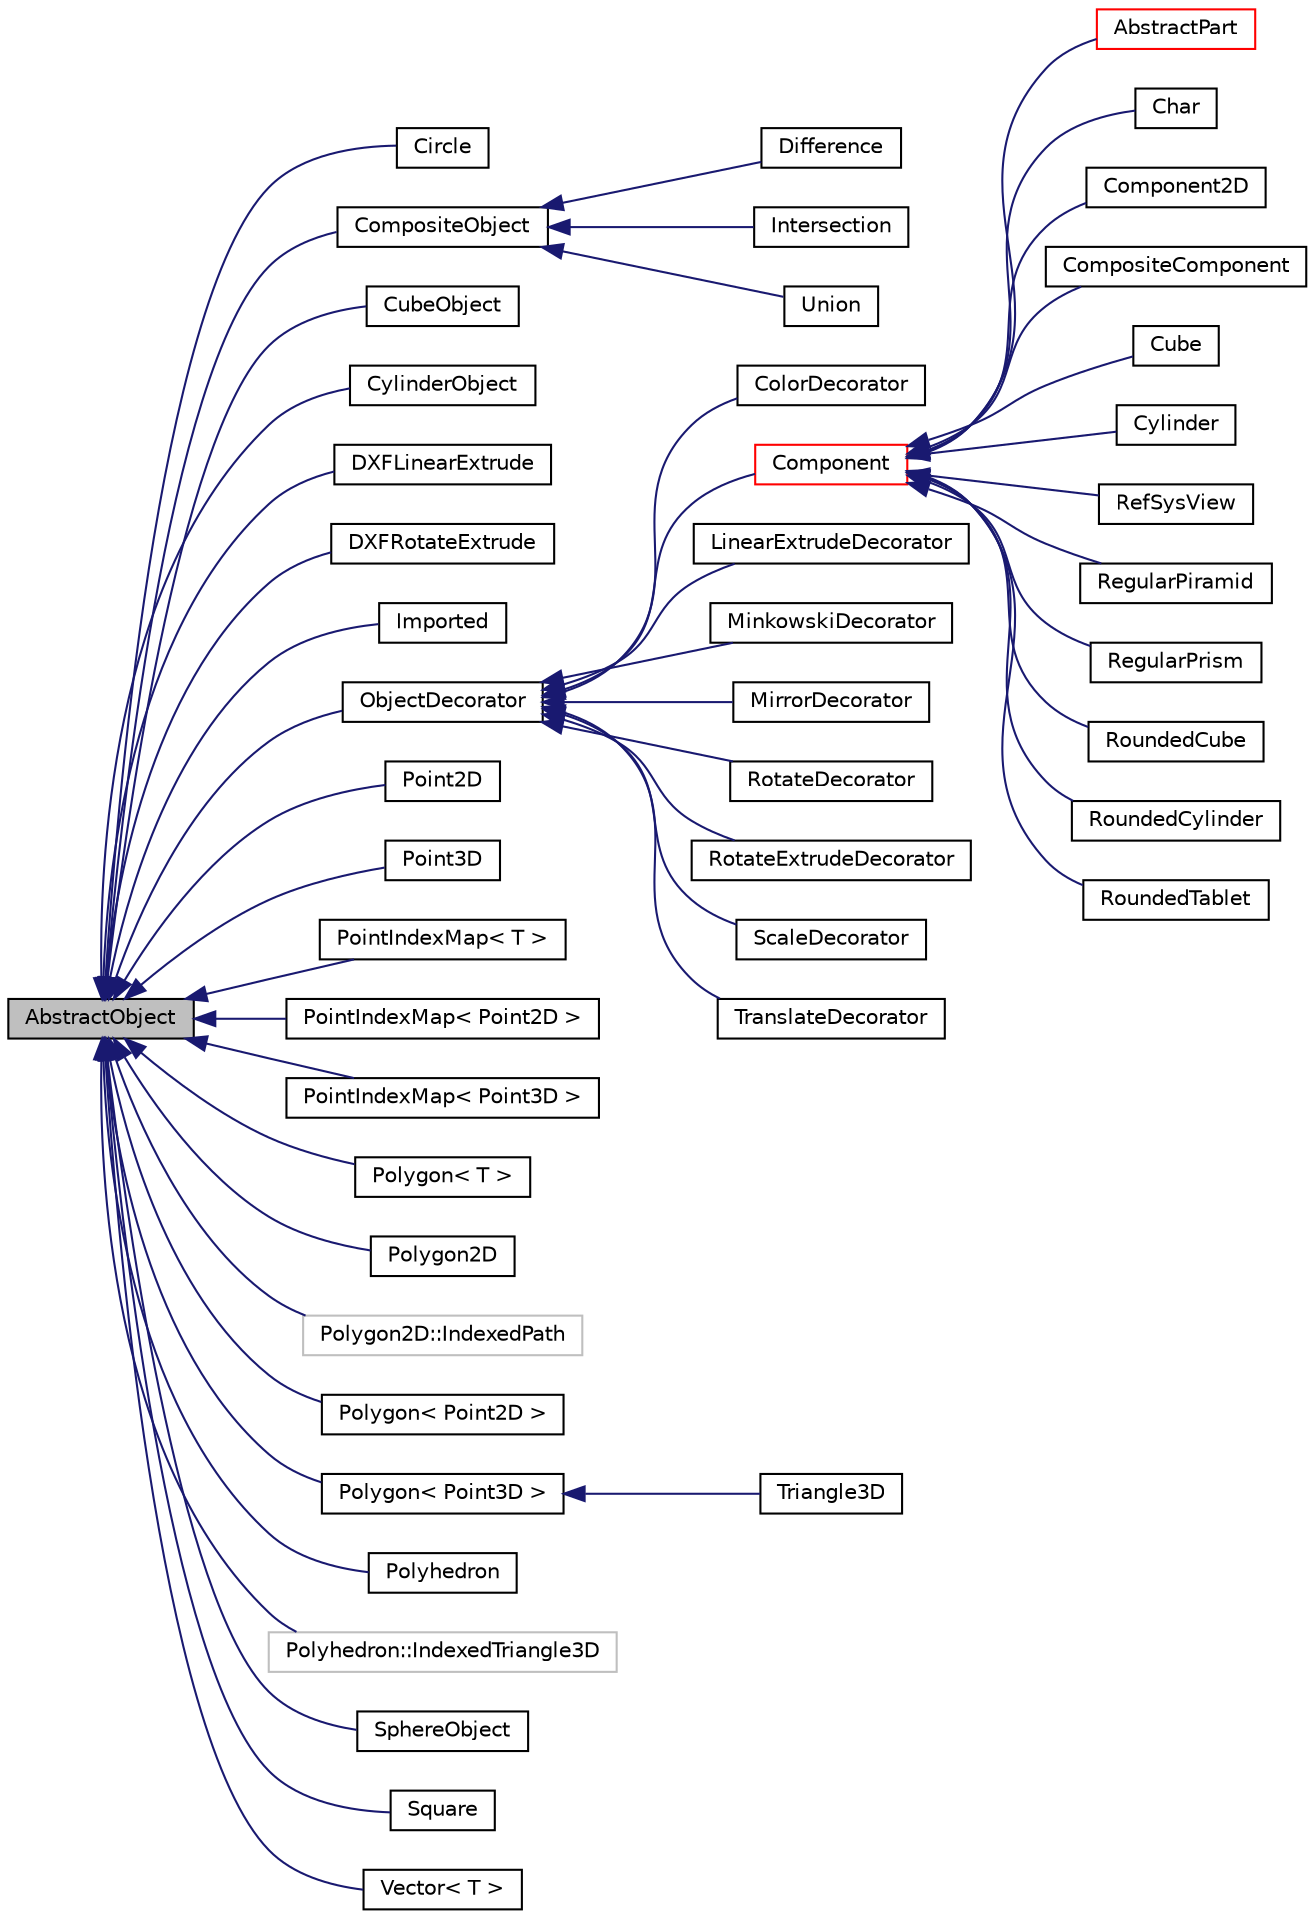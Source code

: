 digraph "AbstractObject"
{
  edge [fontname="Helvetica",fontsize="10",labelfontname="Helvetica",labelfontsize="10"];
  node [fontname="Helvetica",fontsize="10",shape=record];
  rankdir="LR";
  Node1 [label="AbstractObject",height=0.2,width=0.4,color="black", fillcolor="grey75", style="filled" fontcolor="black"];
  Node1 -> Node2 [dir="back",color="midnightblue",fontsize="10",style="solid",fontname="Helvetica"];
  Node2 [label="Circle",height=0.2,width=0.4,color="black", fillcolor="white", style="filled",URL="$classCircle.html",tooltip="Circle primitive object."];
  Node1 -> Node3 [dir="back",color="midnightblue",fontsize="10",style="solid",fontname="Helvetica"];
  Node3 [label="CompositeObject",height=0.2,width=0.4,color="black", fillcolor="white", style="filled",URL="$classCompositeObject.html",tooltip="Composite object interface."];
  Node3 -> Node4 [dir="back",color="midnightblue",fontsize="10",style="solid",fontname="Helvetica"];
  Node4 [label="Difference",height=0.2,width=0.4,color="black", fillcolor="white", style="filled",URL="$classDifference.html",tooltip="Difference object."];
  Node3 -> Node5 [dir="back",color="midnightblue",fontsize="10",style="solid",fontname="Helvetica"];
  Node5 [label="Intersection",height=0.2,width=0.4,color="black", fillcolor="white", style="filled",URL="$classIntersection.html",tooltip="Intersection object."];
  Node3 -> Node6 [dir="back",color="midnightblue",fontsize="10",style="solid",fontname="Helvetica"];
  Node6 [label="Union",height=0.2,width=0.4,color="black", fillcolor="white", style="filled",URL="$classUnion.html",tooltip="Union object."];
  Node1 -> Node7 [dir="back",color="midnightblue",fontsize="10",style="solid",fontname="Helvetica"];
  Node7 [label="CubeObject",height=0.2,width=0.4,color="black", fillcolor="white", style="filled",URL="$classCubeObject.html",tooltip="Cube primitive object."];
  Node1 -> Node8 [dir="back",color="midnightblue",fontsize="10",style="solid",fontname="Helvetica"];
  Node8 [label="CylinderObject",height=0.2,width=0.4,color="black", fillcolor="white", style="filled",URL="$classCylinderObject.html",tooltip="Cylinder primitive object."];
  Node1 -> Node9 [dir="back",color="midnightblue",fontsize="10",style="solid",fontname="Helvetica"];
  Node9 [label="DXFLinearExtrude",height=0.2,width=0.4,color="black", fillcolor="white", style="filled",URL="$classDXFLinearExtrude.html",tooltip="Linear extrude from DXF filename."];
  Node1 -> Node10 [dir="back",color="midnightblue",fontsize="10",style="solid",fontname="Helvetica"];
  Node10 [label="DXFRotateExtrude",height=0.2,width=0.4,color="black", fillcolor="white", style="filled",URL="$classDXFRotateExtrude.html",tooltip="Linear extrude from DXF filename."];
  Node1 -> Node11 [dir="back",color="midnightblue",fontsize="10",style="solid",fontname="Helvetica"];
  Node11 [label="Imported",height=0.2,width=0.4,color="black", fillcolor="white", style="filled",URL="$classImported.html",tooltip="Imported object."];
  Node1 -> Node12 [dir="back",color="midnightblue",fontsize="10",style="solid",fontname="Helvetica"];
  Node12 [label="ObjectDecorator",height=0.2,width=0.4,color="black", fillcolor="white", style="filled",URL="$classObjectDecorator.html",tooltip="Abstract object decorator interface."];
  Node12 -> Node13 [dir="back",color="midnightblue",fontsize="10",style="solid",fontname="Helvetica"];
  Node13 [label="ColorDecorator",height=0.2,width=0.4,color="black", fillcolor="white", style="filled",URL="$classColorDecorator.html",tooltip="Color decorator."];
  Node12 -> Node14 [dir="back",color="midnightblue",fontsize="10",style="solid",fontname="Helvetica"];
  Node14 [label="Component",height=0.2,width=0.4,color="red", fillcolor="white", style="filled",URL="$classComponent.html",tooltip="Component class."];
  Node14 -> Node15 [dir="back",color="midnightblue",fontsize="10",style="solid",fontname="Helvetica"];
  Node15 [label="AbstractPart",height=0.2,width=0.4,color="red", fillcolor="white", style="filled",URL="$classAbstractPart.html",tooltip="Color decorator."];
  Node14 -> Node16 [dir="back",color="midnightblue",fontsize="10",style="solid",fontname="Helvetica"];
  Node16 [label="Char",height=0.2,width=0.4,color="black", fillcolor="white", style="filled",URL="$classChar.html",tooltip="Extruded Char primitive object."];
  Node14 -> Node17 [dir="back",color="midnightblue",fontsize="10",style="solid",fontname="Helvetica"];
  Node17 [label="Component2D",height=0.2,width=0.4,color="black", fillcolor="white", style="filled",URL="$classComponent2D.html",tooltip="2D component class."];
  Node14 -> Node18 [dir="back",color="midnightblue",fontsize="10",style="solid",fontname="Helvetica"];
  Node18 [label="CompositeComponent",height=0.2,width=0.4,color="black", fillcolor="white", style="filled",URL="$classCompositeComponent.html",tooltip="Composite component interface."];
  Node14 -> Node19 [dir="back",color="midnightblue",fontsize="10",style="solid",fontname="Helvetica"];
  Node19 [label="Cube",height=0.2,width=0.4,color="black", fillcolor="white", style="filled",URL="$classCube.html",tooltip="Cube primitive object."];
  Node14 -> Node20 [dir="back",color="midnightblue",fontsize="10",style="solid",fontname="Helvetica"];
  Node20 [label="Cylinder",height=0.2,width=0.4,color="black", fillcolor="white", style="filled",URL="$classCylinder.html",tooltip="Cylinder primitive object."];
  Node14 -> Node21 [dir="back",color="midnightblue",fontsize="10",style="solid",fontname="Helvetica"];
  Node21 [label="RefSysView",height=0.2,width=0.4,color="black", fillcolor="white", style="filled",URL="$classRefSysView.html",tooltip="3D point primitive object"];
  Node14 -> Node22 [dir="back",color="midnightblue",fontsize="10",style="solid",fontname="Helvetica"];
  Node22 [label="RegularPiramid",height=0.2,width=0.4,color="black", fillcolor="white", style="filled",URL="$classRegularPiramid.html",tooltip="Regular base piramid primitive object."];
  Node14 -> Node23 [dir="back",color="midnightblue",fontsize="10",style="solid",fontname="Helvetica"];
  Node23 [label="RegularPrism",height=0.2,width=0.4,color="black", fillcolor="white", style="filled",URL="$classRegularPrism.html",tooltip="Regular base prism primitive object."];
  Node14 -> Node24 [dir="back",color="midnightblue",fontsize="10",style="solid",fontname="Helvetica"];
  Node24 [label="RoundedCube",height=0.2,width=0.4,color="black", fillcolor="white", style="filled",URL="$classRoundedCube.html",tooltip="Rounded cube primitive object."];
  Node14 -> Node25 [dir="back",color="midnightblue",fontsize="10",style="solid",fontname="Helvetica"];
  Node25 [label="RoundedCylinder",height=0.2,width=0.4,color="black", fillcolor="white", style="filled",URL="$classRoundedCylinder.html",tooltip="Rounded cylinder primitive object."];
  Node14 -> Node26 [dir="back",color="midnightblue",fontsize="10",style="solid",fontname="Helvetica"];
  Node26 [label="RoundedTablet",height=0.2,width=0.4,color="black", fillcolor="white", style="filled",URL="$classRoundedTablet.html",tooltip="Rounded tablet primitive object."];
  Node12 -> Node27 [dir="back",color="midnightblue",fontsize="10",style="solid",fontname="Helvetica"];
  Node27 [label="LinearExtrudeDecorator",height=0.2,width=0.4,color="black", fillcolor="white", style="filled",URL="$classLinearExtrudeDecorator.html",tooltip="Translate decorator."];
  Node12 -> Node28 [dir="back",color="midnightblue",fontsize="10",style="solid",fontname="Helvetica"];
  Node28 [label="MinkowskiDecorator",height=0.2,width=0.4,color="black", fillcolor="white", style="filled",URL="$classMinkowskiDecorator.html",tooltip="Minkowski decorator."];
  Node12 -> Node29 [dir="back",color="midnightblue",fontsize="10",style="solid",fontname="Helvetica"];
  Node29 [label="MirrorDecorator",height=0.2,width=0.4,color="black", fillcolor="white", style="filled",URL="$classMirrorDecorator.html",tooltip="Mirror decorator."];
  Node12 -> Node30 [dir="back",color="midnightblue",fontsize="10",style="solid",fontname="Helvetica"];
  Node30 [label="RotateDecorator",height=0.2,width=0.4,color="black", fillcolor="white", style="filled",URL="$classRotateDecorator.html",tooltip="Translate decorator."];
  Node12 -> Node31 [dir="back",color="midnightblue",fontsize="10",style="solid",fontname="Helvetica"];
  Node31 [label="RotateExtrudeDecorator",height=0.2,width=0.4,color="black", fillcolor="white", style="filled",URL="$classRotateExtrudeDecorator.html",tooltip="Translate decorator."];
  Node12 -> Node32 [dir="back",color="midnightblue",fontsize="10",style="solid",fontname="Helvetica"];
  Node32 [label="ScaleDecorator",height=0.2,width=0.4,color="black", fillcolor="white", style="filled",URL="$classScaleDecorator.html",tooltip="Scale decorator."];
  Node12 -> Node33 [dir="back",color="midnightblue",fontsize="10",style="solid",fontname="Helvetica"];
  Node33 [label="TranslateDecorator",height=0.2,width=0.4,color="black", fillcolor="white", style="filled",URL="$classTranslateDecorator.html",tooltip="Translate decorator."];
  Node1 -> Node34 [dir="back",color="midnightblue",fontsize="10",style="solid",fontname="Helvetica"];
  Node34 [label="Point2D",height=0.2,width=0.4,color="black", fillcolor="white", style="filled",URL="$classPoint2D.html",tooltip="2D point primitive object"];
  Node1 -> Node35 [dir="back",color="midnightblue",fontsize="10",style="solid",fontname="Helvetica"];
  Node35 [label="Point3D",height=0.2,width=0.4,color="black", fillcolor="white", style="filled",URL="$classPoint3D.html",tooltip="3D point primitive object"];
  Node1 -> Node36 [dir="back",color="midnightblue",fontsize="10",style="solid",fontname="Helvetica"];
  Node36 [label="PointIndexMap\< T \>",height=0.2,width=0.4,color="black", fillcolor="white", style="filled",URL="$classPointIndexMap.html",tooltip="Point to index map."];
  Node1 -> Node37 [dir="back",color="midnightblue",fontsize="10",style="solid",fontname="Helvetica"];
  Node37 [label="PointIndexMap\< Point2D \>",height=0.2,width=0.4,color="black", fillcolor="white", style="filled",URL="$classPointIndexMap.html"];
  Node1 -> Node38 [dir="back",color="midnightblue",fontsize="10",style="solid",fontname="Helvetica"];
  Node38 [label="PointIndexMap\< Point3D \>",height=0.2,width=0.4,color="black", fillcolor="white", style="filled",URL="$classPointIndexMap.html"];
  Node1 -> Node39 [dir="back",color="midnightblue",fontsize="10",style="solid",fontname="Helvetica"];
  Node39 [label="Polygon\< T \>",height=0.2,width=0.4,color="black", fillcolor="white", style="filled",URL="$classPolygon.html",tooltip="Generic polygon primitive object."];
  Node1 -> Node40 [dir="back",color="midnightblue",fontsize="10",style="solid",fontname="Helvetica"];
  Node40 [label="Polygon2D",height=0.2,width=0.4,color="black", fillcolor="white", style="filled",URL="$classPolygon2D.html",tooltip="Polygon 2D primitive object."];
  Node1 -> Node41 [dir="back",color="midnightblue",fontsize="10",style="solid",fontname="Helvetica"];
  Node41 [label="Polygon2D::IndexedPath",height=0.2,width=0.4,color="grey75", fillcolor="white", style="filled"];
  Node1 -> Node42 [dir="back",color="midnightblue",fontsize="10",style="solid",fontname="Helvetica"];
  Node42 [label="Polygon\< Point2D \>",height=0.2,width=0.4,color="black", fillcolor="white", style="filled",URL="$classPolygon.html"];
  Node1 -> Node43 [dir="back",color="midnightblue",fontsize="10",style="solid",fontname="Helvetica"];
  Node43 [label="Polygon\< Point3D \>",height=0.2,width=0.4,color="black", fillcolor="white", style="filled",URL="$classPolygon.html"];
  Node43 -> Node44 [dir="back",color="midnightblue",fontsize="10",style="solid",fontname="Helvetica"];
  Node44 [label="Triangle3D",height=0.2,width=0.4,color="black", fillcolor="white", style="filled",URL="$classTriangle3D.html",tooltip="3D triangle primitive object"];
  Node1 -> Node45 [dir="back",color="midnightblue",fontsize="10",style="solid",fontname="Helvetica"];
  Node45 [label="Polyhedron",height=0.2,width=0.4,color="black", fillcolor="white", style="filled",URL="$classPolyhedron.html",tooltip="Polyhedron primitive object."];
  Node1 -> Node46 [dir="back",color="midnightblue",fontsize="10",style="solid",fontname="Helvetica"];
  Node46 [label="Polyhedron::IndexedTriangle3D",height=0.2,width=0.4,color="grey75", fillcolor="white", style="filled"];
  Node1 -> Node47 [dir="back",color="midnightblue",fontsize="10",style="solid",fontname="Helvetica"];
  Node47 [label="SphereObject",height=0.2,width=0.4,color="black", fillcolor="white", style="filled",URL="$classSphereObject.html",tooltip="Sphere primitive object."];
  Node1 -> Node48 [dir="back",color="midnightblue",fontsize="10",style="solid",fontname="Helvetica"];
  Node48 [label="Square",height=0.2,width=0.4,color="black", fillcolor="white", style="filled",URL="$classSquare.html",tooltip="Square primitive object."];
  Node1 -> Node49 [dir="back",color="midnightblue",fontsize="10",style="solid",fontname="Helvetica"];
  Node49 [label="Vector\< T \>",height=0.2,width=0.4,color="black", fillcolor="white", style="filled",URL="$classVector.html",tooltip="Generic vector primitive object."];
}
